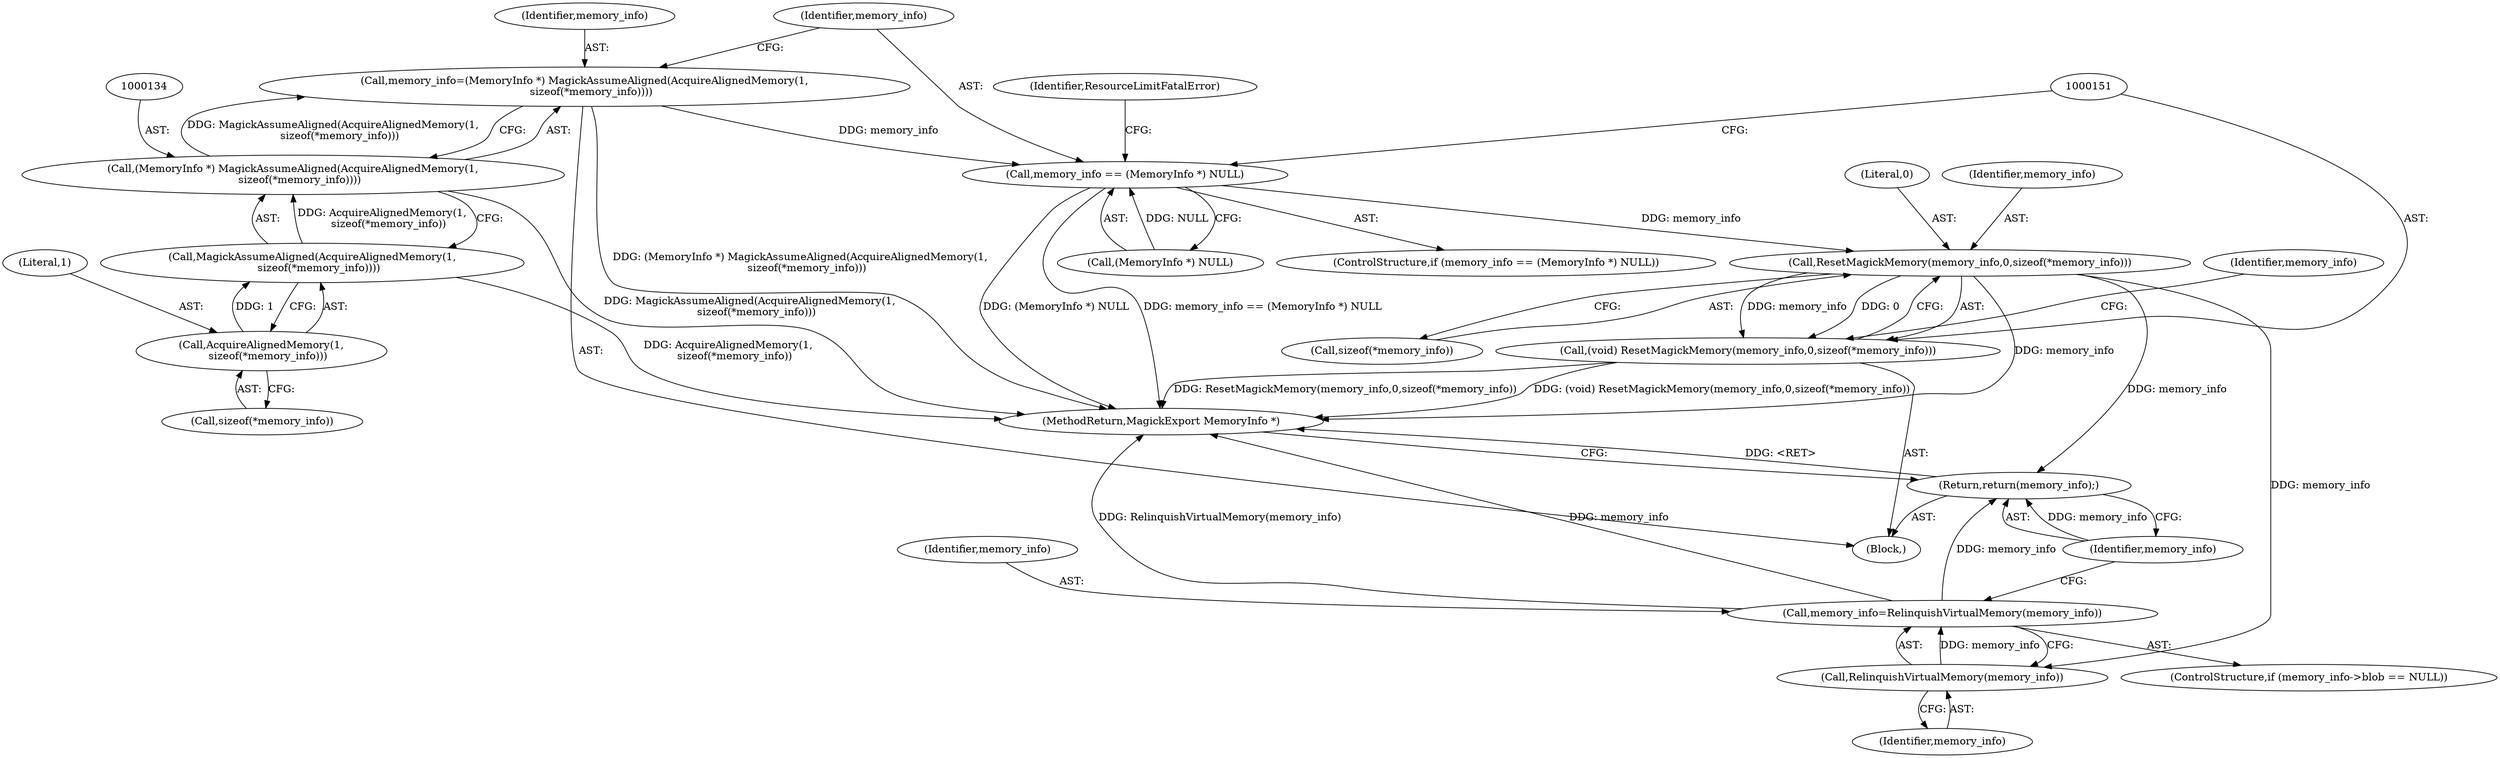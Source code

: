 digraph "0_ImageMagick_0f6fc2d5bf8f500820c3dbcf0d23ee14f2d9f734@pointer" {
"1000131" [label="(Call,memory_info=(MemoryInfo *) MagickAssumeAligned(AcquireAlignedMemory(1,\n    sizeof(*memory_info))))"];
"1000133" [label="(Call,(MemoryInfo *) MagickAssumeAligned(AcquireAlignedMemory(1,\n    sizeof(*memory_info))))"];
"1000135" [label="(Call,MagickAssumeAligned(AcquireAlignedMemory(1,\n    sizeof(*memory_info))))"];
"1000136" [label="(Call,AcquireAlignedMemory(1,\n    sizeof(*memory_info)))"];
"1000142" [label="(Call,memory_info == (MemoryInfo *) NULL)"];
"1000152" [label="(Call,ResetMagickMemory(memory_info,0,sizeof(*memory_info)))"];
"1000150" [label="(Call,(void) ResetMagickMemory(memory_info,0,sizeof(*memory_info)))"];
"1000361" [label="(Call,RelinquishVirtualMemory(memory_info))"];
"1000359" [label="(Call,memory_info=RelinquishVirtualMemory(memory_info))"];
"1000363" [label="(Return,return(memory_info);)"];
"1000361" [label="(Call,RelinquishVirtualMemory(memory_info))"];
"1000365" [label="(MethodReturn,MagickExport MemoryInfo *)"];
"1000142" [label="(Call,memory_info == (MemoryInfo *) NULL)"];
"1000138" [label="(Call,sizeof(*memory_info))"];
"1000359" [label="(Call,memory_info=RelinquishVirtualMemory(memory_info))"];
"1000136" [label="(Call,AcquireAlignedMemory(1,\n    sizeof(*memory_info)))"];
"1000144" [label="(Call,(MemoryInfo *) NULL)"];
"1000133" [label="(Call,(MemoryInfo *) MagickAssumeAligned(AcquireAlignedMemory(1,\n    sizeof(*memory_info))))"];
"1000141" [label="(ControlStructure,if (memory_info == (MemoryInfo *) NULL))"];
"1000363" [label="(Return,return(memory_info);)"];
"1000362" [label="(Identifier,memory_info)"];
"1000135" [label="(Call,MagickAssumeAligned(AcquireAlignedMemory(1,\n    sizeof(*memory_info))))"];
"1000137" [label="(Literal,1)"];
"1000131" [label="(Call,memory_info=(MemoryInfo *) MagickAssumeAligned(AcquireAlignedMemory(1,\n    sizeof(*memory_info))))"];
"1000152" [label="(Call,ResetMagickMemory(memory_info,0,sizeof(*memory_info)))"];
"1000150" [label="(Call,(void) ResetMagickMemory(memory_info,0,sizeof(*memory_info)))"];
"1000353" [label="(ControlStructure,if (memory_info->blob == NULL))"];
"1000360" [label="(Identifier,memory_info)"];
"1000364" [label="(Identifier,memory_info)"];
"1000148" [label="(Identifier,ResourceLimitFatalError)"];
"1000155" [label="(Call,sizeof(*memory_info))"];
"1000154" [label="(Literal,0)"];
"1000143" [label="(Identifier,memory_info)"];
"1000160" [label="(Identifier,memory_info)"];
"1000132" [label="(Identifier,memory_info)"];
"1000153" [label="(Identifier,memory_info)"];
"1000105" [label="(Block,)"];
"1000131" -> "1000105"  [label="AST: "];
"1000131" -> "1000133"  [label="CFG: "];
"1000132" -> "1000131"  [label="AST: "];
"1000133" -> "1000131"  [label="AST: "];
"1000143" -> "1000131"  [label="CFG: "];
"1000131" -> "1000365"  [label="DDG: (MemoryInfo *) MagickAssumeAligned(AcquireAlignedMemory(1,\n    sizeof(*memory_info)))"];
"1000133" -> "1000131"  [label="DDG: MagickAssumeAligned(AcquireAlignedMemory(1,\n    sizeof(*memory_info)))"];
"1000131" -> "1000142"  [label="DDG: memory_info"];
"1000133" -> "1000135"  [label="CFG: "];
"1000134" -> "1000133"  [label="AST: "];
"1000135" -> "1000133"  [label="AST: "];
"1000133" -> "1000365"  [label="DDG: MagickAssumeAligned(AcquireAlignedMemory(1,\n    sizeof(*memory_info)))"];
"1000135" -> "1000133"  [label="DDG: AcquireAlignedMemory(1,\n    sizeof(*memory_info))"];
"1000135" -> "1000136"  [label="CFG: "];
"1000136" -> "1000135"  [label="AST: "];
"1000135" -> "1000365"  [label="DDG: AcquireAlignedMemory(1,\n    sizeof(*memory_info))"];
"1000136" -> "1000135"  [label="DDG: 1"];
"1000136" -> "1000138"  [label="CFG: "];
"1000137" -> "1000136"  [label="AST: "];
"1000138" -> "1000136"  [label="AST: "];
"1000142" -> "1000141"  [label="AST: "];
"1000142" -> "1000144"  [label="CFG: "];
"1000143" -> "1000142"  [label="AST: "];
"1000144" -> "1000142"  [label="AST: "];
"1000148" -> "1000142"  [label="CFG: "];
"1000151" -> "1000142"  [label="CFG: "];
"1000142" -> "1000365"  [label="DDG: memory_info == (MemoryInfo *) NULL"];
"1000142" -> "1000365"  [label="DDG: (MemoryInfo *) NULL"];
"1000144" -> "1000142"  [label="DDG: NULL"];
"1000142" -> "1000152"  [label="DDG: memory_info"];
"1000152" -> "1000150"  [label="AST: "];
"1000152" -> "1000155"  [label="CFG: "];
"1000153" -> "1000152"  [label="AST: "];
"1000154" -> "1000152"  [label="AST: "];
"1000155" -> "1000152"  [label="AST: "];
"1000150" -> "1000152"  [label="CFG: "];
"1000152" -> "1000365"  [label="DDG: memory_info"];
"1000152" -> "1000150"  [label="DDG: memory_info"];
"1000152" -> "1000150"  [label="DDG: 0"];
"1000152" -> "1000361"  [label="DDG: memory_info"];
"1000152" -> "1000363"  [label="DDG: memory_info"];
"1000150" -> "1000105"  [label="AST: "];
"1000151" -> "1000150"  [label="AST: "];
"1000160" -> "1000150"  [label="CFG: "];
"1000150" -> "1000365"  [label="DDG: ResetMagickMemory(memory_info,0,sizeof(*memory_info))"];
"1000150" -> "1000365"  [label="DDG: (void) ResetMagickMemory(memory_info,0,sizeof(*memory_info))"];
"1000361" -> "1000359"  [label="AST: "];
"1000361" -> "1000362"  [label="CFG: "];
"1000362" -> "1000361"  [label="AST: "];
"1000359" -> "1000361"  [label="CFG: "];
"1000361" -> "1000359"  [label="DDG: memory_info"];
"1000359" -> "1000353"  [label="AST: "];
"1000360" -> "1000359"  [label="AST: "];
"1000364" -> "1000359"  [label="CFG: "];
"1000359" -> "1000365"  [label="DDG: RelinquishVirtualMemory(memory_info)"];
"1000359" -> "1000365"  [label="DDG: memory_info"];
"1000359" -> "1000363"  [label="DDG: memory_info"];
"1000363" -> "1000105"  [label="AST: "];
"1000363" -> "1000364"  [label="CFG: "];
"1000364" -> "1000363"  [label="AST: "];
"1000365" -> "1000363"  [label="CFG: "];
"1000363" -> "1000365"  [label="DDG: <RET>"];
"1000364" -> "1000363"  [label="DDG: memory_info"];
}
